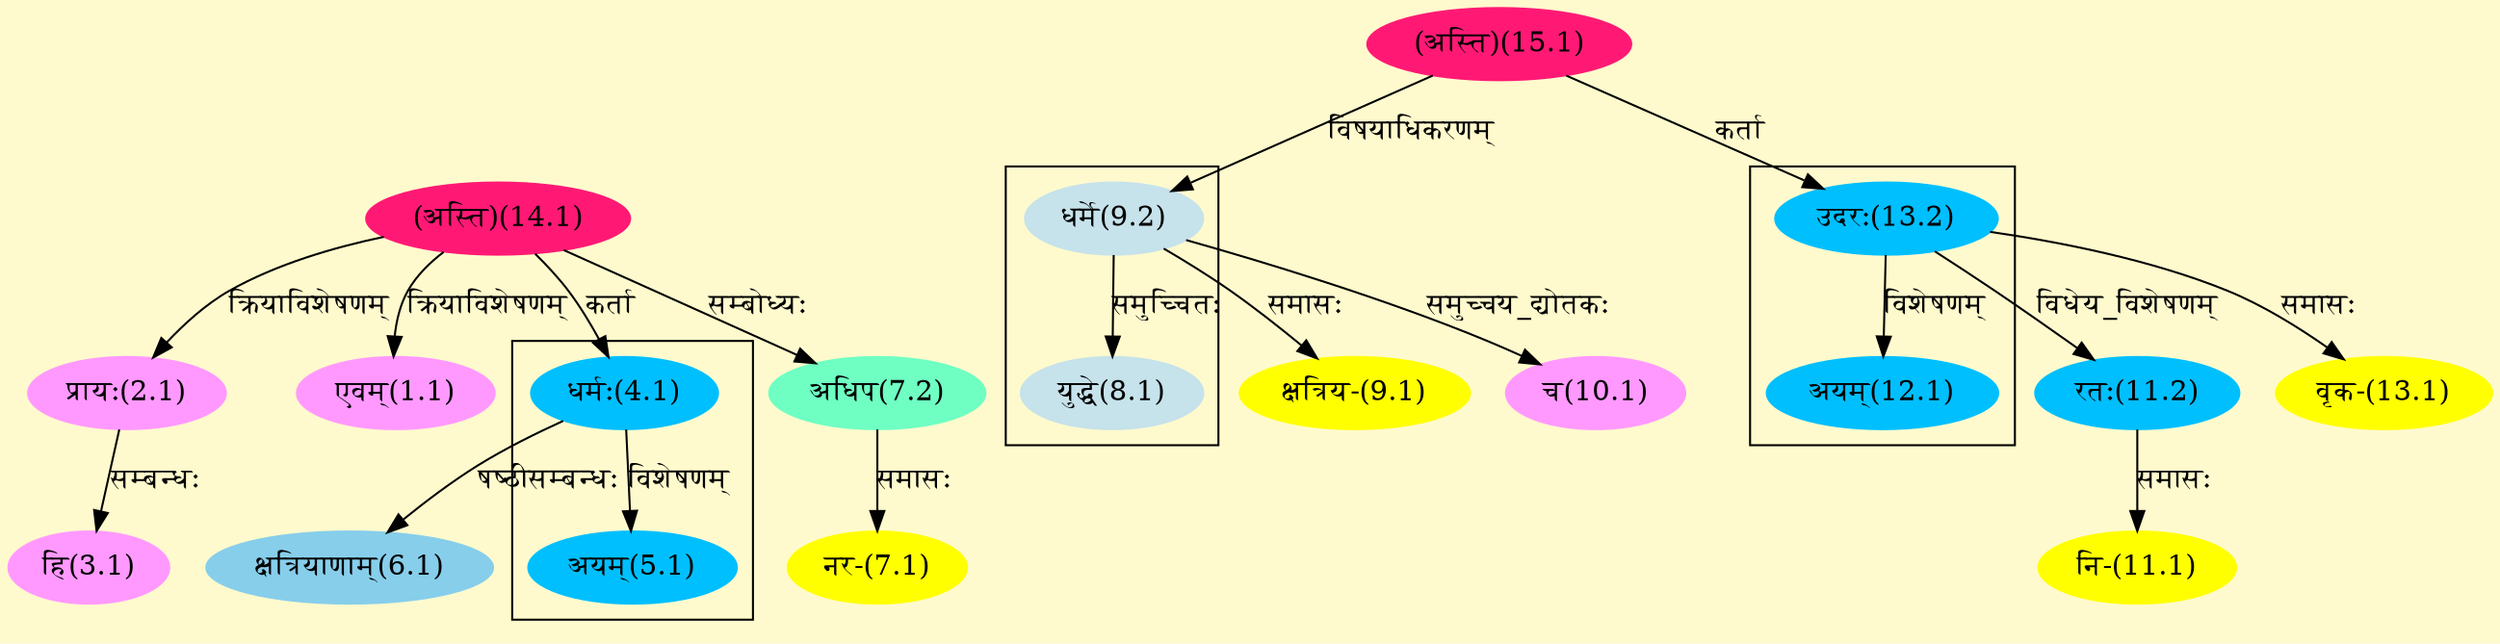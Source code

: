 digraph G{
rankdir=BT;
 compound=true;
 bgcolor="lemonchiffon1";

subgraph cluster_1{
Node5_1 [style=filled, color="#00BFFF" label = "अयम्(5.1)"]
Node4_1 [style=filled, color="#00BFFF" label = "धर्मः(4.1)"]

}

subgraph cluster_2{
Node8_1 [style=filled, color="#C6E2EB" label = "युद्धे(8.1)"]
Node9_2 [style=filled, color="#C6E2EB" label = "धर्मे(9.2)"]

}

subgraph cluster_3{
Node12_1 [style=filled, color="#00BFFF" label = "अयम्(12.1)"]
Node13_2 [style=filled, color="#00BFFF" label = "उदरः(13.2)"]

}
Node1_1 [style=filled, color="#FF99FF" label = "एवम्(1.1)"]
Node14_1 [style=filled, color="#FF1975" label = "(अस्ति)(14.1)"]
Node2_1 [style=filled, color="#FF99FF" label = "प्रायः(2.1)"]
Node3_1 [style=filled, color="#FF99FF" label = "हि(3.1)"]
Node4_1 [style=filled, color="#00BFFF" label = "धर्मः(4.1)"]
Node6_1 [style=filled, color="#87CEEB" label = "क्षत्रियाणाम्(6.1)"]
Node7_1 [style=filled, color="#FFFF00" label = "नर-(7.1)"]
Node7_2 [style=filled, color="#6FFFC3" label = "अधिप(7.2)"]
Node9_1 [style=filled, color="#FFFF00" label = "क्षत्रिय-(9.1)"]
Node9_2 [style=filled, color="#C6E2EB" label = "धर्मे(9.2)"]
Node15_1 [style=filled, color="#FF1975" label = "(अस्ति)(15.1)"]
Node10_1 [style=filled, color="#FF99FF" label = "च(10.1)"]
Node11_1 [style=filled, color="#FFFF00" label = "नि-(11.1)"]
Node11_2 [style=filled, color="#00BFFF" label = "रतः(11.2)"]
Node13_2 [style=filled, color="#00BFFF" label = "उदरः(13.2)"]
Node13_1 [style=filled, color="#FFFF00" label = "वृक-(13.1)"]
/* Start of Relations section */

Node1_1 -> Node14_1 [  label="क्रियाविशेषणम्"  dir="back" ]
Node2_1 -> Node14_1 [  label="क्रियाविशेषणम्"  dir="back" ]
Node3_1 -> Node2_1 [  label="सम्बन्धः"  dir="back" ]
Node4_1 -> Node14_1 [  label="कर्ता"  dir="back" ]
Node5_1 -> Node4_1 [  label="विशेषणम्"  dir="back" ]
Node6_1 -> Node4_1 [  label="षष्ठीसम्बन्धः"  dir="back" ]
Node7_1 -> Node7_2 [  label="समासः"  dir="back" ]
Node7_2 -> Node14_1 [  label="सम्बोध्यः"  dir="back" ]
Node8_1 -> Node9_2 [  label="समुच्चितः"  dir="back" ]
Node9_1 -> Node9_2 [  label="समासः"  dir="back" ]
Node9_2 -> Node15_1 [  label="विषयाधिकरणम्"  dir="back" ]
Node10_1 -> Node9_2 [  label="समुच्चय_द्योतकः"  dir="back" ]
Node11_1 -> Node11_2 [  label="समासः"  dir="back" ]
Node11_2 -> Node13_2 [  label="विधेय_विशेषणम्"  dir="back" ]
Node12_1 -> Node13_2 [  label="विशेषणम्"  dir="back" ]
Node13_1 -> Node13_2 [  label="समासः"  dir="back" ]
Node13_2 -> Node15_1 [  label="कर्ता"  dir="back" ]
}
